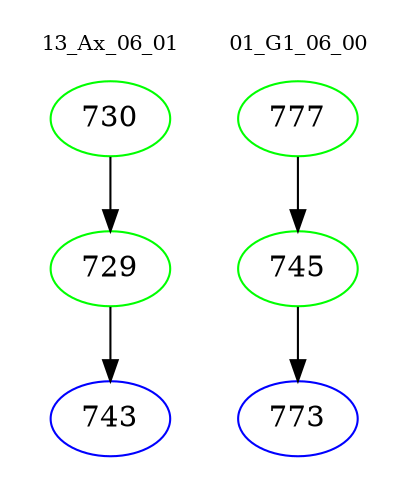 digraph{
subgraph cluster_0 {
color = white
label = "13_Ax_06_01";
fontsize=10;
T0_730 [label="730", color="green"]
T0_730 -> T0_729 [color="black"]
T0_729 [label="729", color="green"]
T0_729 -> T0_743 [color="black"]
T0_743 [label="743", color="blue"]
}
subgraph cluster_1 {
color = white
label = "01_G1_06_00";
fontsize=10;
T1_777 [label="777", color="green"]
T1_777 -> T1_745 [color="black"]
T1_745 [label="745", color="green"]
T1_745 -> T1_773 [color="black"]
T1_773 [label="773", color="blue"]
}
}

